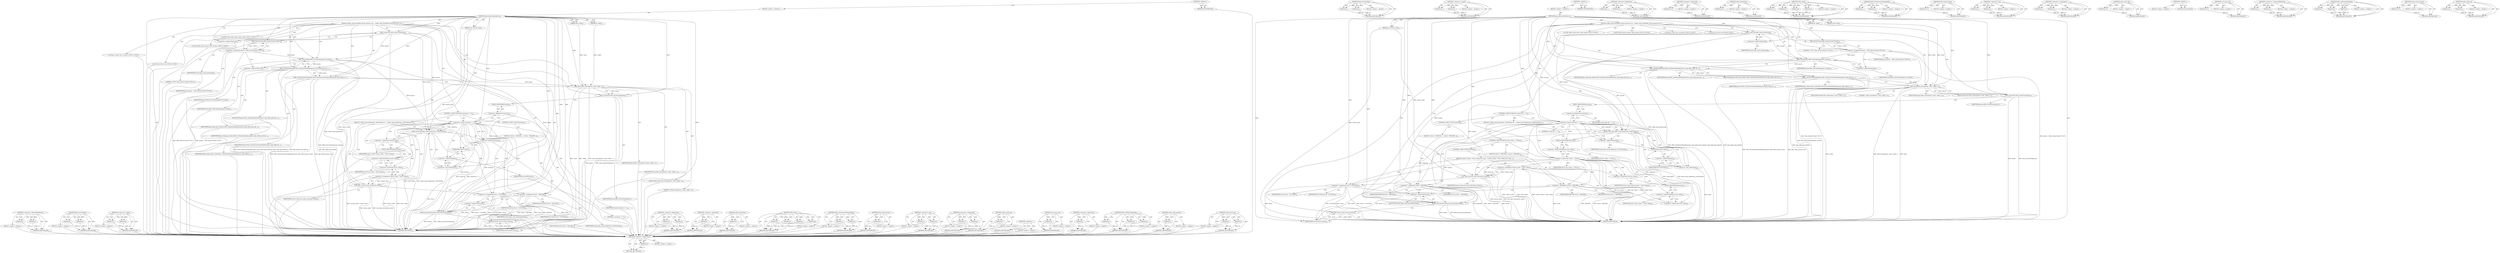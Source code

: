 digraph "wddx_stack_top" {
vulnerable_175 [label=<(METHOD,&lt;operator&gt;.indirectFieldAccess)>];
vulnerable_176 [label=<(PARAM,p1)>];
vulnerable_177 [label=<(PARAM,p2)>];
vulnerable_178 [label=<(BLOCK,&lt;empty&gt;,&lt;empty&gt;)>];
vulnerable_179 [label=<(METHOD_RETURN,ANY)>];
vulnerable_124 [label=<(METHOD,XML_SetUserData)>];
vulnerable_125 [label=<(PARAM,p1)>];
vulnerable_126 [label=<(PARAM,p2)>];
vulnerable_127 [label=<(BLOCK,&lt;empty&gt;,&lt;empty&gt;)>];
vulnerable_128 [label=<(METHOD_RETURN,ANY)>];
vulnerable_151 [label=<(METHOD,&lt;operator&gt;.equals)>];
vulnerable_152 [label=<(PARAM,p1)>];
vulnerable_153 [label=<(PARAM,p2)>];
vulnerable_154 [label=<(BLOCK,&lt;empty&gt;,&lt;empty&gt;)>];
vulnerable_155 [label=<(METHOD_RETURN,ANY)>];
vulnerable_6 [label=<(METHOD,&lt;global&gt;)<SUB>1</SUB>>];
vulnerable_7 [label=<(BLOCK,&lt;empty&gt;,&lt;empty&gt;)<SUB>1</SUB>>];
vulnerable_8 [label=<(METHOD,php_wddx_deserialize_ex)<SUB>1</SUB>>];
vulnerable_9 [label=<(PARAM,char *value)<SUB>1</SUB>>];
vulnerable_10 [label=<(PARAM,int vallen)<SUB>1</SUB>>];
vulnerable_11 [label=<(PARAM,zval *return_value)<SUB>1</SUB>>];
vulnerable_12 [label=<(BLOCK,{
	wddx_stack stack;
	XML_Parser parser;
	st_en...,{
	wddx_stack stack;
	XML_Parser parser;
	st_en...)<SUB>2</SUB>>];
vulnerable_13 [label="<(LOCAL,wddx_stack stack: wddx_stack)<SUB>3</SUB>>"];
vulnerable_14 [label="<(LOCAL,XML_Parser parser: XML_Parser)<SUB>4</SUB>>"];
vulnerable_15 [label="<(LOCAL,st_entry* ent: st_entry*)<SUB>5</SUB>>"];
vulnerable_16 [label="<(LOCAL,int retval: int)<SUB>6</SUB>>"];
vulnerable_17 [label=<(wddx_stack_init,wddx_stack_init(&amp;stack))<SUB>8</SUB>>];
vulnerable_18 [label=<(&lt;operator&gt;.addressOf,&amp;stack)<SUB>8</SUB>>];
vulnerable_19 [label=<(IDENTIFIER,stack,wddx_stack_init(&amp;stack))<SUB>8</SUB>>];
vulnerable_20 [label=<(&lt;operator&gt;.assignment,parser = XML_ParserCreate(&quot;UTF-8&quot;))<SUB>9</SUB>>];
vulnerable_21 [label=<(IDENTIFIER,parser,parser = XML_ParserCreate(&quot;UTF-8&quot;))<SUB>9</SUB>>];
vulnerable_22 [label=<(XML_ParserCreate,XML_ParserCreate(&quot;UTF-8&quot;))<SUB>9</SUB>>];
vulnerable_23 [label=<(LITERAL,&quot;UTF-8&quot;,XML_ParserCreate(&quot;UTF-8&quot;))<SUB>9</SUB>>];
vulnerable_24 [label=<(XML_SetUserData,XML_SetUserData(parser, &amp;stack))<SUB>11</SUB>>];
vulnerable_25 [label=<(IDENTIFIER,parser,XML_SetUserData(parser, &amp;stack))<SUB>11</SUB>>];
vulnerable_26 [label=<(&lt;operator&gt;.addressOf,&amp;stack)<SUB>11</SUB>>];
vulnerable_27 [label=<(IDENTIFIER,stack,XML_SetUserData(parser, &amp;stack))<SUB>11</SUB>>];
vulnerable_28 [label=<(XML_SetElementHandler,XML_SetElementHandler(parser, php_wddx_push_ele...)<SUB>12</SUB>>];
vulnerable_29 [label=<(IDENTIFIER,parser,XML_SetElementHandler(parser, php_wddx_push_ele...)<SUB>12</SUB>>];
vulnerable_30 [label=<(IDENTIFIER,php_wddx_push_element,XML_SetElementHandler(parser, php_wddx_push_ele...)<SUB>12</SUB>>];
vulnerable_31 [label=<(IDENTIFIER,php_wddx_pop_element,XML_SetElementHandler(parser, php_wddx_push_ele...)<SUB>12</SUB>>];
vulnerable_32 [label=<(XML_SetCharacterDataHandler,XML_SetCharacterDataHandler(parser, php_wddx_pr...)<SUB>13</SUB>>];
vulnerable_33 [label=<(IDENTIFIER,parser,XML_SetCharacterDataHandler(parser, php_wddx_pr...)<SUB>13</SUB>>];
vulnerable_34 [label=<(IDENTIFIER,php_wddx_process_data,XML_SetCharacterDataHandler(parser, php_wddx_pr...)<SUB>13</SUB>>];
vulnerable_35 [label=<(XML_Parse,XML_Parse(parser, value, vallen, 1))<SUB>15</SUB>>];
vulnerable_36 [label=<(IDENTIFIER,parser,XML_Parse(parser, value, vallen, 1))<SUB>15</SUB>>];
vulnerable_37 [label=<(IDENTIFIER,value,XML_Parse(parser, value, vallen, 1))<SUB>15</SUB>>];
vulnerable_38 [label=<(IDENTIFIER,vallen,XML_Parse(parser, value, vallen, 1))<SUB>15</SUB>>];
vulnerable_39 [label=<(LITERAL,1,XML_Parse(parser, value, vallen, 1))<SUB>15</SUB>>];
vulnerable_40 [label=<(XML_ParserFree,XML_ParserFree(parser))<SUB>17</SUB>>];
vulnerable_41 [label=<(IDENTIFIER,parser,XML_ParserFree(parser))<SUB>17</SUB>>];
vulnerable_42 [label=<(CONTROL_STRUCTURE,IF,if (stack.top == 1))<SUB>19</SUB>>];
vulnerable_43 [label=<(&lt;operator&gt;.equals,stack.top == 1)<SUB>19</SUB>>];
vulnerable_44 [label=<(&lt;operator&gt;.fieldAccess,stack.top)<SUB>19</SUB>>];
vulnerable_45 [label=<(IDENTIFIER,stack,stack.top == 1)<SUB>19</SUB>>];
vulnerable_46 [label=<(FIELD_IDENTIFIER,top,top)<SUB>19</SUB>>];
vulnerable_47 [label=<(LITERAL,1,stack.top == 1)<SUB>19</SUB>>];
vulnerable_48 [label=<(BLOCK,{
 		wddx_stack_top(&amp;stack, (void**)&amp;ent);
		*r...,{
 		wddx_stack_top(&amp;stack, (void**)&amp;ent);
		*r...)<SUB>19</SUB>>];
vulnerable_49 [label=<(wddx_stack_top,wddx_stack_top(&amp;stack, (void**)&amp;ent))<SUB>20</SUB>>];
vulnerable_50 [label=<(&lt;operator&gt;.addressOf,&amp;stack)<SUB>20</SUB>>];
vulnerable_51 [label=<(IDENTIFIER,stack,wddx_stack_top(&amp;stack, (void**)&amp;ent))<SUB>20</SUB>>];
vulnerable_52 [label=<(&lt;operator&gt;.cast,(void**)&amp;ent)<SUB>20</SUB>>];
vulnerable_53 [label=<(UNKNOWN,void**,void**)<SUB>20</SUB>>];
vulnerable_54 [label=<(&lt;operator&gt;.addressOf,&amp;ent)<SUB>20</SUB>>];
vulnerable_55 [label=<(IDENTIFIER,ent,(void**)&amp;ent)<SUB>20</SUB>>];
vulnerable_56 [label=<(&lt;operator&gt;.assignment,*return_value = *(ent-&gt;data))<SUB>21</SUB>>];
vulnerable_57 [label=<(&lt;operator&gt;.indirection,*return_value)<SUB>21</SUB>>];
vulnerable_58 [label=<(IDENTIFIER,return_value,*return_value = *(ent-&gt;data))<SUB>21</SUB>>];
vulnerable_59 [label=<(&lt;operator&gt;.indirection,*(ent-&gt;data))<SUB>21</SUB>>];
vulnerable_60 [label=<(&lt;operator&gt;.indirectFieldAccess,ent-&gt;data)<SUB>21</SUB>>];
vulnerable_61 [label=<(IDENTIFIER,ent,*return_value = *(ent-&gt;data))<SUB>21</SUB>>];
vulnerable_62 [label=<(FIELD_IDENTIFIER,data,data)<SUB>21</SUB>>];
vulnerable_63 [label=<(zval_copy_ctor,zval_copy_ctor(return_value))<SUB>22</SUB>>];
vulnerable_64 [label=<(IDENTIFIER,return_value,zval_copy_ctor(return_value))<SUB>22</SUB>>];
vulnerable_65 [label=<(&lt;operator&gt;.assignment,retval = SUCCESS)<SUB>23</SUB>>];
vulnerable_66 [label=<(IDENTIFIER,retval,retval = SUCCESS)<SUB>23</SUB>>];
vulnerable_67 [label=<(IDENTIFIER,SUCCESS,retval = SUCCESS)<SUB>23</SUB>>];
vulnerable_68 [label=<(CONTROL_STRUCTURE,ELSE,else)<SUB>24</SUB>>];
vulnerable_69 [label=<(BLOCK,{
 		retval = FAILURE;
 	},{
 		retval = FAILURE;
 	})<SUB>24</SUB>>];
vulnerable_70 [label=<(&lt;operator&gt;.assignment,retval = FAILURE)<SUB>25</SUB>>];
vulnerable_71 [label=<(IDENTIFIER,retval,retval = FAILURE)<SUB>25</SUB>>];
vulnerable_72 [label=<(IDENTIFIER,FAILURE,retval = FAILURE)<SUB>25</SUB>>];
vulnerable_73 [label=<(wddx_stack_destroy,wddx_stack_destroy(&amp;stack))<SUB>28</SUB>>];
vulnerable_74 [label=<(&lt;operator&gt;.addressOf,&amp;stack)<SUB>28</SUB>>];
vulnerable_75 [label=<(IDENTIFIER,stack,wddx_stack_destroy(&amp;stack))<SUB>28</SUB>>];
vulnerable_76 [label=<(RETURN,return retval;,return retval;)<SUB>30</SUB>>];
vulnerable_77 [label=<(IDENTIFIER,retval,return retval;)<SUB>30</SUB>>];
vulnerable_78 [label=<(METHOD_RETURN,int)<SUB>1</SUB>>];
vulnerable_80 [label=<(METHOD_RETURN,ANY)<SUB>1</SUB>>];
vulnerable_156 [label=<(METHOD,&lt;operator&gt;.fieldAccess)>];
vulnerable_157 [label=<(PARAM,p1)>];
vulnerable_158 [label=<(PARAM,p2)>];
vulnerable_159 [label=<(BLOCK,&lt;empty&gt;,&lt;empty&gt;)>];
vulnerable_160 [label=<(METHOD_RETURN,ANY)>];
vulnerable_111 [label=<(METHOD,&lt;operator&gt;.addressOf)>];
vulnerable_112 [label=<(PARAM,p1)>];
vulnerable_113 [label=<(BLOCK,&lt;empty&gt;,&lt;empty&gt;)>];
vulnerable_114 [label=<(METHOD_RETURN,ANY)>];
vulnerable_147 [label=<(METHOD,XML_ParserFree)>];
vulnerable_148 [label=<(PARAM,p1)>];
vulnerable_149 [label=<(BLOCK,&lt;empty&gt;,&lt;empty&gt;)>];
vulnerable_150 [label=<(METHOD_RETURN,ANY)>];
vulnerable_140 [label=<(METHOD,XML_Parse)>];
vulnerable_141 [label=<(PARAM,p1)>];
vulnerable_142 [label=<(PARAM,p2)>];
vulnerable_143 [label=<(PARAM,p3)>];
vulnerable_144 [label=<(PARAM,p4)>];
vulnerable_145 [label=<(BLOCK,&lt;empty&gt;,&lt;empty&gt;)>];
vulnerable_146 [label=<(METHOD_RETURN,ANY)>];
vulnerable_135 [label=<(METHOD,XML_SetCharacterDataHandler)>];
vulnerable_136 [label=<(PARAM,p1)>];
vulnerable_137 [label=<(PARAM,p2)>];
vulnerable_138 [label=<(BLOCK,&lt;empty&gt;,&lt;empty&gt;)>];
vulnerable_139 [label=<(METHOD_RETURN,ANY)>];
vulnerable_120 [label=<(METHOD,XML_ParserCreate)>];
vulnerable_121 [label=<(PARAM,p1)>];
vulnerable_122 [label=<(BLOCK,&lt;empty&gt;,&lt;empty&gt;)>];
vulnerable_123 [label=<(METHOD_RETURN,ANY)>];
vulnerable_166 [label=<(METHOD,&lt;operator&gt;.cast)>];
vulnerable_167 [label=<(PARAM,p1)>];
vulnerable_168 [label=<(PARAM,p2)>];
vulnerable_169 [label=<(BLOCK,&lt;empty&gt;,&lt;empty&gt;)>];
vulnerable_170 [label=<(METHOD_RETURN,ANY)>];
vulnerable_115 [label=<(METHOD,&lt;operator&gt;.assignment)>];
vulnerable_116 [label=<(PARAM,p1)>];
vulnerable_117 [label=<(PARAM,p2)>];
vulnerable_118 [label=<(BLOCK,&lt;empty&gt;,&lt;empty&gt;)>];
vulnerable_119 [label=<(METHOD_RETURN,ANY)>];
vulnerable_107 [label=<(METHOD,wddx_stack_init)>];
vulnerable_108 [label=<(PARAM,p1)>];
vulnerable_109 [label=<(BLOCK,&lt;empty&gt;,&lt;empty&gt;)>];
vulnerable_110 [label=<(METHOD_RETURN,ANY)>];
vulnerable_101 [label=<(METHOD,&lt;global&gt;)<SUB>1</SUB>>];
vulnerable_102 [label=<(BLOCK,&lt;empty&gt;,&lt;empty&gt;)>];
vulnerable_103 [label=<(METHOD_RETURN,ANY)>];
vulnerable_180 [label=<(METHOD,zval_copy_ctor)>];
vulnerable_181 [label=<(PARAM,p1)>];
vulnerable_182 [label=<(BLOCK,&lt;empty&gt;,&lt;empty&gt;)>];
vulnerable_183 [label=<(METHOD_RETURN,ANY)>];
vulnerable_171 [label=<(METHOD,&lt;operator&gt;.indirection)>];
vulnerable_172 [label=<(PARAM,p1)>];
vulnerable_173 [label=<(BLOCK,&lt;empty&gt;,&lt;empty&gt;)>];
vulnerable_174 [label=<(METHOD_RETURN,ANY)>];
vulnerable_129 [label=<(METHOD,XML_SetElementHandler)>];
vulnerable_130 [label=<(PARAM,p1)>];
vulnerable_131 [label=<(PARAM,p2)>];
vulnerable_132 [label=<(PARAM,p3)>];
vulnerable_133 [label=<(BLOCK,&lt;empty&gt;,&lt;empty&gt;)>];
vulnerable_134 [label=<(METHOD_RETURN,ANY)>];
vulnerable_184 [label=<(METHOD,wddx_stack_destroy)>];
vulnerable_185 [label=<(PARAM,p1)>];
vulnerable_186 [label=<(BLOCK,&lt;empty&gt;,&lt;empty&gt;)>];
vulnerable_187 [label=<(METHOD_RETURN,ANY)>];
vulnerable_161 [label=<(METHOD,wddx_stack_top)>];
vulnerable_162 [label=<(PARAM,p1)>];
vulnerable_163 [label=<(PARAM,p2)>];
vulnerable_164 [label=<(BLOCK,&lt;empty&gt;,&lt;empty&gt;)>];
vulnerable_165 [label=<(METHOD_RETURN,ANY)>];
fixed_188 [label=<(METHOD,&lt;operator&gt;.indirection)>];
fixed_189 [label=<(PARAM,p1)>];
fixed_190 [label=<(BLOCK,&lt;empty&gt;,&lt;empty&gt;)>];
fixed_191 [label=<(METHOD_RETURN,ANY)>];
fixed_136 [label=<(METHOD,XML_SetUserData)>];
fixed_137 [label=<(PARAM,p1)>];
fixed_138 [label=<(PARAM,p2)>];
fixed_139 [label=<(BLOCK,&lt;empty&gt;,&lt;empty&gt;)>];
fixed_140 [label=<(METHOD_RETURN,ANY)>];
fixed_163 [label=<(METHOD,&lt;operator&gt;.equals)>];
fixed_164 [label=<(PARAM,p1)>];
fixed_165 [label=<(PARAM,p2)>];
fixed_166 [label=<(BLOCK,&lt;empty&gt;,&lt;empty&gt;)>];
fixed_167 [label=<(METHOD_RETURN,ANY)>];
fixed_6 [label=<(METHOD,&lt;global&gt;)<SUB>1</SUB>>];
fixed_7 [label=<(BLOCK,&lt;empty&gt;,&lt;empty&gt;)<SUB>1</SUB>>];
fixed_8 [label=<(METHOD,php_wddx_deserialize_ex)<SUB>1</SUB>>];
fixed_9 [label=<(PARAM,char *value)<SUB>1</SUB>>];
fixed_10 [label=<(PARAM,int vallen)<SUB>1</SUB>>];
fixed_11 [label=<(PARAM,zval *return_value)<SUB>1</SUB>>];
fixed_12 [label=<(BLOCK,{
	wddx_stack stack;
	XML_Parser parser;
	st_en...,{
	wddx_stack stack;
	XML_Parser parser;
	st_en...)<SUB>2</SUB>>];
fixed_13 [label="<(LOCAL,wddx_stack stack: wddx_stack)<SUB>3</SUB>>"];
fixed_14 [label="<(LOCAL,XML_Parser parser: XML_Parser)<SUB>4</SUB>>"];
fixed_15 [label="<(LOCAL,st_entry* ent: st_entry*)<SUB>5</SUB>>"];
fixed_16 [label="<(LOCAL,int retval: int)<SUB>6</SUB>>"];
fixed_17 [label=<(wddx_stack_init,wddx_stack_init(&amp;stack))<SUB>8</SUB>>];
fixed_18 [label=<(&lt;operator&gt;.addressOf,&amp;stack)<SUB>8</SUB>>];
fixed_19 [label=<(IDENTIFIER,stack,wddx_stack_init(&amp;stack))<SUB>8</SUB>>];
fixed_20 [label=<(&lt;operator&gt;.assignment,parser = XML_ParserCreate(&quot;UTF-8&quot;))<SUB>9</SUB>>];
fixed_21 [label=<(IDENTIFIER,parser,parser = XML_ParserCreate(&quot;UTF-8&quot;))<SUB>9</SUB>>];
fixed_22 [label=<(XML_ParserCreate,XML_ParserCreate(&quot;UTF-8&quot;))<SUB>9</SUB>>];
fixed_23 [label=<(LITERAL,&quot;UTF-8&quot;,XML_ParserCreate(&quot;UTF-8&quot;))<SUB>9</SUB>>];
fixed_24 [label=<(XML_SetUserData,XML_SetUserData(parser, &amp;stack))<SUB>11</SUB>>];
fixed_25 [label=<(IDENTIFIER,parser,XML_SetUserData(parser, &amp;stack))<SUB>11</SUB>>];
fixed_26 [label=<(&lt;operator&gt;.addressOf,&amp;stack)<SUB>11</SUB>>];
fixed_27 [label=<(IDENTIFIER,stack,XML_SetUserData(parser, &amp;stack))<SUB>11</SUB>>];
fixed_28 [label=<(XML_SetElementHandler,XML_SetElementHandler(parser, php_wddx_push_ele...)<SUB>12</SUB>>];
fixed_29 [label=<(IDENTIFIER,parser,XML_SetElementHandler(parser, php_wddx_push_ele...)<SUB>12</SUB>>];
fixed_30 [label=<(IDENTIFIER,php_wddx_push_element,XML_SetElementHandler(parser, php_wddx_push_ele...)<SUB>12</SUB>>];
fixed_31 [label=<(IDENTIFIER,php_wddx_pop_element,XML_SetElementHandler(parser, php_wddx_push_ele...)<SUB>12</SUB>>];
fixed_32 [label=<(XML_SetCharacterDataHandler,XML_SetCharacterDataHandler(parser, php_wddx_pr...)<SUB>13</SUB>>];
fixed_33 [label=<(IDENTIFIER,parser,XML_SetCharacterDataHandler(parser, php_wddx_pr...)<SUB>13</SUB>>];
fixed_34 [label=<(IDENTIFIER,php_wddx_process_data,XML_SetCharacterDataHandler(parser, php_wddx_pr...)<SUB>13</SUB>>];
fixed_35 [label=<(XML_Parse,XML_Parse(parser, value, vallen, 1))<SUB>15</SUB>>];
fixed_36 [label=<(IDENTIFIER,parser,XML_Parse(parser, value, vallen, 1))<SUB>15</SUB>>];
fixed_37 [label=<(IDENTIFIER,value,XML_Parse(parser, value, vallen, 1))<SUB>15</SUB>>];
fixed_38 [label=<(IDENTIFIER,vallen,XML_Parse(parser, value, vallen, 1))<SUB>15</SUB>>];
fixed_39 [label=<(LITERAL,1,XML_Parse(parser, value, vallen, 1))<SUB>15</SUB>>];
fixed_40 [label=<(XML_ParserFree,XML_ParserFree(parser))<SUB>17</SUB>>];
fixed_41 [label=<(IDENTIFIER,parser,XML_ParserFree(parser))<SUB>17</SUB>>];
fixed_42 [label=<(CONTROL_STRUCTURE,IF,if (stack.top == 1))<SUB>19</SUB>>];
fixed_43 [label=<(&lt;operator&gt;.equals,stack.top == 1)<SUB>19</SUB>>];
fixed_44 [label=<(&lt;operator&gt;.fieldAccess,stack.top)<SUB>19</SUB>>];
fixed_45 [label=<(IDENTIFIER,stack,stack.top == 1)<SUB>19</SUB>>];
fixed_46 [label=<(FIELD_IDENTIFIER,top,top)<SUB>19</SUB>>];
fixed_47 [label=<(LITERAL,1,stack.top == 1)<SUB>19</SUB>>];
fixed_48 [label=<(BLOCK,{
 		wddx_stack_top(&amp;stack, (void**)&amp;ent);
		if...,{
 		wddx_stack_top(&amp;stack, (void**)&amp;ent);
		if...)<SUB>19</SUB>>];
fixed_49 [label=<(wddx_stack_top,wddx_stack_top(&amp;stack, (void**)&amp;ent))<SUB>20</SUB>>];
fixed_50 [label=<(&lt;operator&gt;.addressOf,&amp;stack)<SUB>20</SUB>>];
fixed_51 [label=<(IDENTIFIER,stack,wddx_stack_top(&amp;stack, (void**)&amp;ent))<SUB>20</SUB>>];
fixed_52 [label=<(&lt;operator&gt;.cast,(void**)&amp;ent)<SUB>20</SUB>>];
fixed_53 [label=<(UNKNOWN,void**,void**)<SUB>20</SUB>>];
fixed_54 [label=<(&lt;operator&gt;.addressOf,&amp;ent)<SUB>20</SUB>>];
fixed_55 [label=<(IDENTIFIER,ent,(void**)&amp;ent)<SUB>20</SUB>>];
fixed_56 [label=<(CONTROL_STRUCTURE,IF,if (ent-&gt;data == NULL))<SUB>21</SUB>>];
fixed_57 [label=<(&lt;operator&gt;.equals,ent-&gt;data == NULL)<SUB>21</SUB>>];
fixed_58 [label=<(&lt;operator&gt;.indirectFieldAccess,ent-&gt;data)<SUB>21</SUB>>];
fixed_59 [label=<(IDENTIFIER,ent,ent-&gt;data == NULL)<SUB>21</SUB>>];
fixed_60 [label=<(FIELD_IDENTIFIER,data,data)<SUB>21</SUB>>];
fixed_61 [label=<(IDENTIFIER,NULL,ent-&gt;data == NULL)<SUB>21</SUB>>];
fixed_62 [label=<(BLOCK,{
			retval = FAILURE;
		},{
			retval = FAILURE;
		})<SUB>21</SUB>>];
fixed_63 [label=<(&lt;operator&gt;.assignment,retval = FAILURE)<SUB>22</SUB>>];
fixed_64 [label=<(IDENTIFIER,retval,retval = FAILURE)<SUB>22</SUB>>];
fixed_65 [label=<(IDENTIFIER,FAILURE,retval = FAILURE)<SUB>22</SUB>>];
fixed_66 [label=<(CONTROL_STRUCTURE,ELSE,else)<SUB>23</SUB>>];
fixed_67 [label=<(BLOCK,{
			*return_value = *(ent-&gt;data);
			zval_copy...,{
			*return_value = *(ent-&gt;data);
			zval_copy...)<SUB>23</SUB>>];
fixed_68 [label=<(&lt;operator&gt;.assignment,*return_value = *(ent-&gt;data))<SUB>24</SUB>>];
fixed_69 [label=<(&lt;operator&gt;.indirection,*return_value)<SUB>24</SUB>>];
fixed_70 [label=<(IDENTIFIER,return_value,*return_value = *(ent-&gt;data))<SUB>24</SUB>>];
fixed_71 [label=<(&lt;operator&gt;.indirection,*(ent-&gt;data))<SUB>24</SUB>>];
fixed_72 [label=<(&lt;operator&gt;.indirectFieldAccess,ent-&gt;data)<SUB>24</SUB>>];
fixed_73 [label=<(IDENTIFIER,ent,*return_value = *(ent-&gt;data))<SUB>24</SUB>>];
fixed_74 [label=<(FIELD_IDENTIFIER,data,data)<SUB>24</SUB>>];
fixed_75 [label=<(zval_copy_ctor,zval_copy_ctor(return_value))<SUB>25</SUB>>];
fixed_76 [label=<(IDENTIFIER,return_value,zval_copy_ctor(return_value))<SUB>25</SUB>>];
fixed_77 [label=<(&lt;operator&gt;.assignment,retval = SUCCESS)<SUB>26</SUB>>];
fixed_78 [label=<(IDENTIFIER,retval,retval = SUCCESS)<SUB>26</SUB>>];
fixed_79 [label=<(IDENTIFIER,SUCCESS,retval = SUCCESS)<SUB>26</SUB>>];
fixed_80 [label=<(CONTROL_STRUCTURE,ELSE,else)<SUB>28</SUB>>];
fixed_81 [label=<(BLOCK,{
 		retval = FAILURE;
 	},{
 		retval = FAILURE;
 	})<SUB>28</SUB>>];
fixed_82 [label=<(&lt;operator&gt;.assignment,retval = FAILURE)<SUB>29</SUB>>];
fixed_83 [label=<(IDENTIFIER,retval,retval = FAILURE)<SUB>29</SUB>>];
fixed_84 [label=<(IDENTIFIER,FAILURE,retval = FAILURE)<SUB>29</SUB>>];
fixed_85 [label=<(wddx_stack_destroy,wddx_stack_destroy(&amp;stack))<SUB>32</SUB>>];
fixed_86 [label=<(&lt;operator&gt;.addressOf,&amp;stack)<SUB>32</SUB>>];
fixed_87 [label=<(IDENTIFIER,stack,wddx_stack_destroy(&amp;stack))<SUB>32</SUB>>];
fixed_88 [label=<(RETURN,return retval;,return retval;)<SUB>34</SUB>>];
fixed_89 [label=<(IDENTIFIER,retval,return retval;)<SUB>34</SUB>>];
fixed_90 [label=<(METHOD_RETURN,int)<SUB>1</SUB>>];
fixed_92 [label=<(METHOD_RETURN,ANY)<SUB>1</SUB>>];
fixed_168 [label=<(METHOD,&lt;operator&gt;.fieldAccess)>];
fixed_169 [label=<(PARAM,p1)>];
fixed_170 [label=<(PARAM,p2)>];
fixed_171 [label=<(BLOCK,&lt;empty&gt;,&lt;empty&gt;)>];
fixed_172 [label=<(METHOD_RETURN,ANY)>];
fixed_123 [label=<(METHOD,&lt;operator&gt;.addressOf)>];
fixed_124 [label=<(PARAM,p1)>];
fixed_125 [label=<(BLOCK,&lt;empty&gt;,&lt;empty&gt;)>];
fixed_126 [label=<(METHOD_RETURN,ANY)>];
fixed_159 [label=<(METHOD,XML_ParserFree)>];
fixed_160 [label=<(PARAM,p1)>];
fixed_161 [label=<(BLOCK,&lt;empty&gt;,&lt;empty&gt;)>];
fixed_162 [label=<(METHOD_RETURN,ANY)>];
fixed_152 [label=<(METHOD,XML_Parse)>];
fixed_153 [label=<(PARAM,p1)>];
fixed_154 [label=<(PARAM,p2)>];
fixed_155 [label=<(PARAM,p3)>];
fixed_156 [label=<(PARAM,p4)>];
fixed_157 [label=<(BLOCK,&lt;empty&gt;,&lt;empty&gt;)>];
fixed_158 [label=<(METHOD_RETURN,ANY)>];
fixed_147 [label=<(METHOD,XML_SetCharacterDataHandler)>];
fixed_148 [label=<(PARAM,p1)>];
fixed_149 [label=<(PARAM,p2)>];
fixed_150 [label=<(BLOCK,&lt;empty&gt;,&lt;empty&gt;)>];
fixed_151 [label=<(METHOD_RETURN,ANY)>];
fixed_132 [label=<(METHOD,XML_ParserCreate)>];
fixed_133 [label=<(PARAM,p1)>];
fixed_134 [label=<(BLOCK,&lt;empty&gt;,&lt;empty&gt;)>];
fixed_135 [label=<(METHOD_RETURN,ANY)>];
fixed_178 [label=<(METHOD,&lt;operator&gt;.cast)>];
fixed_179 [label=<(PARAM,p1)>];
fixed_180 [label=<(PARAM,p2)>];
fixed_181 [label=<(BLOCK,&lt;empty&gt;,&lt;empty&gt;)>];
fixed_182 [label=<(METHOD_RETURN,ANY)>];
fixed_127 [label=<(METHOD,&lt;operator&gt;.assignment)>];
fixed_128 [label=<(PARAM,p1)>];
fixed_129 [label=<(PARAM,p2)>];
fixed_130 [label=<(BLOCK,&lt;empty&gt;,&lt;empty&gt;)>];
fixed_131 [label=<(METHOD_RETURN,ANY)>];
fixed_119 [label=<(METHOD,wddx_stack_init)>];
fixed_120 [label=<(PARAM,p1)>];
fixed_121 [label=<(BLOCK,&lt;empty&gt;,&lt;empty&gt;)>];
fixed_122 [label=<(METHOD_RETURN,ANY)>];
fixed_113 [label=<(METHOD,&lt;global&gt;)<SUB>1</SUB>>];
fixed_114 [label=<(BLOCK,&lt;empty&gt;,&lt;empty&gt;)>];
fixed_115 [label=<(METHOD_RETURN,ANY)>];
fixed_192 [label=<(METHOD,zval_copy_ctor)>];
fixed_193 [label=<(PARAM,p1)>];
fixed_194 [label=<(BLOCK,&lt;empty&gt;,&lt;empty&gt;)>];
fixed_195 [label=<(METHOD_RETURN,ANY)>];
fixed_183 [label=<(METHOD,&lt;operator&gt;.indirectFieldAccess)>];
fixed_184 [label=<(PARAM,p1)>];
fixed_185 [label=<(PARAM,p2)>];
fixed_186 [label=<(BLOCK,&lt;empty&gt;,&lt;empty&gt;)>];
fixed_187 [label=<(METHOD_RETURN,ANY)>];
fixed_141 [label=<(METHOD,XML_SetElementHandler)>];
fixed_142 [label=<(PARAM,p1)>];
fixed_143 [label=<(PARAM,p2)>];
fixed_144 [label=<(PARAM,p3)>];
fixed_145 [label=<(BLOCK,&lt;empty&gt;,&lt;empty&gt;)>];
fixed_146 [label=<(METHOD_RETURN,ANY)>];
fixed_196 [label=<(METHOD,wddx_stack_destroy)>];
fixed_197 [label=<(PARAM,p1)>];
fixed_198 [label=<(BLOCK,&lt;empty&gt;,&lt;empty&gt;)>];
fixed_199 [label=<(METHOD_RETURN,ANY)>];
fixed_173 [label=<(METHOD,wddx_stack_top)>];
fixed_174 [label=<(PARAM,p1)>];
fixed_175 [label=<(PARAM,p2)>];
fixed_176 [label=<(BLOCK,&lt;empty&gt;,&lt;empty&gt;)>];
fixed_177 [label=<(METHOD_RETURN,ANY)>];
vulnerable_175 -> vulnerable_176  [key=0, label="AST: "];
vulnerable_175 -> vulnerable_176  [key=1, label="DDG: "];
vulnerable_175 -> vulnerable_178  [key=0, label="AST: "];
vulnerable_175 -> vulnerable_177  [key=0, label="AST: "];
vulnerable_175 -> vulnerable_177  [key=1, label="DDG: "];
vulnerable_175 -> vulnerable_179  [key=0, label="AST: "];
vulnerable_175 -> vulnerable_179  [key=1, label="CFG: "];
vulnerable_176 -> vulnerable_179  [key=0, label="DDG: p1"];
vulnerable_177 -> vulnerable_179  [key=0, label="DDG: p2"];
vulnerable_178 -> fixed_188  [key=0];
vulnerable_179 -> fixed_188  [key=0];
vulnerable_124 -> vulnerable_125  [key=0, label="AST: "];
vulnerable_124 -> vulnerable_125  [key=1, label="DDG: "];
vulnerable_124 -> vulnerable_127  [key=0, label="AST: "];
vulnerable_124 -> vulnerable_126  [key=0, label="AST: "];
vulnerable_124 -> vulnerable_126  [key=1, label="DDG: "];
vulnerable_124 -> vulnerable_128  [key=0, label="AST: "];
vulnerable_124 -> vulnerable_128  [key=1, label="CFG: "];
vulnerable_125 -> vulnerable_128  [key=0, label="DDG: p1"];
vulnerable_126 -> vulnerable_128  [key=0, label="DDG: p2"];
vulnerable_127 -> fixed_188  [key=0];
vulnerable_128 -> fixed_188  [key=0];
vulnerable_151 -> vulnerable_152  [key=0, label="AST: "];
vulnerable_151 -> vulnerable_152  [key=1, label="DDG: "];
vulnerable_151 -> vulnerable_154  [key=0, label="AST: "];
vulnerable_151 -> vulnerable_153  [key=0, label="AST: "];
vulnerable_151 -> vulnerable_153  [key=1, label="DDG: "];
vulnerable_151 -> vulnerable_155  [key=0, label="AST: "];
vulnerable_151 -> vulnerable_155  [key=1, label="CFG: "];
vulnerable_152 -> vulnerable_155  [key=0, label="DDG: p1"];
vulnerable_153 -> vulnerable_155  [key=0, label="DDG: p2"];
vulnerable_154 -> fixed_188  [key=0];
vulnerable_155 -> fixed_188  [key=0];
vulnerable_6 -> vulnerable_7  [key=0, label="AST: "];
vulnerable_6 -> vulnerable_80  [key=0, label="AST: "];
vulnerable_6 -> vulnerable_80  [key=1, label="CFG: "];
vulnerable_7 -> vulnerable_8  [key=0, label="AST: "];
vulnerable_8 -> vulnerable_9  [key=0, label="AST: "];
vulnerable_8 -> vulnerable_9  [key=1, label="DDG: "];
vulnerable_8 -> vulnerable_10  [key=0, label="AST: "];
vulnerable_8 -> vulnerable_10  [key=1, label="DDG: "];
vulnerable_8 -> vulnerable_11  [key=0, label="AST: "];
vulnerable_8 -> vulnerable_11  [key=1, label="DDG: "];
vulnerable_8 -> vulnerable_12  [key=0, label="AST: "];
vulnerable_8 -> vulnerable_78  [key=0, label="AST: "];
vulnerable_8 -> vulnerable_18  [key=0, label="CFG: "];
vulnerable_8 -> vulnerable_17  [key=0, label="DDG: "];
vulnerable_8 -> vulnerable_24  [key=0, label="DDG: "];
vulnerable_8 -> vulnerable_28  [key=0, label="DDG: "];
vulnerable_8 -> vulnerable_32  [key=0, label="DDG: "];
vulnerable_8 -> vulnerable_35  [key=0, label="DDG: "];
vulnerable_8 -> vulnerable_40  [key=0, label="DDG: "];
vulnerable_8 -> vulnerable_73  [key=0, label="DDG: "];
vulnerable_8 -> vulnerable_77  [key=0, label="DDG: "];
vulnerable_8 -> vulnerable_22  [key=0, label="DDG: "];
vulnerable_8 -> vulnerable_43  [key=0, label="DDG: "];
vulnerable_8 -> vulnerable_65  [key=0, label="DDG: "];
vulnerable_8 -> vulnerable_49  [key=0, label="DDG: "];
vulnerable_8 -> vulnerable_63  [key=0, label="DDG: "];
vulnerable_8 -> vulnerable_70  [key=0, label="DDG: "];
vulnerable_8 -> vulnerable_52  [key=0, label="DDG: "];
vulnerable_9 -> vulnerable_35  [key=0, label="DDG: value"];
vulnerable_10 -> vulnerable_35  [key=0, label="DDG: vallen"];
vulnerable_11 -> vulnerable_78  [key=0, label="DDG: return_value"];
vulnerable_11 -> vulnerable_63  [key=0, label="DDG: return_value"];
vulnerable_12 -> vulnerable_13  [key=0, label="AST: "];
vulnerable_12 -> vulnerable_14  [key=0, label="AST: "];
vulnerable_12 -> vulnerable_15  [key=0, label="AST: "];
vulnerable_12 -> vulnerable_16  [key=0, label="AST: "];
vulnerable_12 -> vulnerable_17  [key=0, label="AST: "];
vulnerable_12 -> vulnerable_20  [key=0, label="AST: "];
vulnerable_12 -> vulnerable_24  [key=0, label="AST: "];
vulnerable_12 -> vulnerable_28  [key=0, label="AST: "];
vulnerable_12 -> vulnerable_32  [key=0, label="AST: "];
vulnerable_12 -> vulnerable_35  [key=0, label="AST: "];
vulnerable_12 -> vulnerable_40  [key=0, label="AST: "];
vulnerable_12 -> vulnerable_42  [key=0, label="AST: "];
vulnerable_12 -> vulnerable_73  [key=0, label="AST: "];
vulnerable_12 -> vulnerable_76  [key=0, label="AST: "];
vulnerable_13 -> fixed_188  [key=0];
vulnerable_14 -> fixed_188  [key=0];
vulnerable_15 -> fixed_188  [key=0];
vulnerable_16 -> fixed_188  [key=0];
vulnerable_17 -> vulnerable_18  [key=0, label="AST: "];
vulnerable_17 -> vulnerable_22  [key=0, label="CFG: "];
vulnerable_17 -> vulnerable_78  [key=0, label="DDG: wddx_stack_init(&amp;stack)"];
vulnerable_17 -> vulnerable_24  [key=0, label="DDG: &amp;stack"];
vulnerable_17 -> vulnerable_73  [key=0, label="DDG: &amp;stack"];
vulnerable_17 -> vulnerable_43  [key=0, label="DDG: &amp;stack"];
vulnerable_17 -> vulnerable_49  [key=0, label="DDG: &amp;stack"];
vulnerable_18 -> vulnerable_19  [key=0, label="AST: "];
vulnerable_18 -> vulnerable_17  [key=0, label="CFG: "];
vulnerable_19 -> fixed_188  [key=0];
vulnerable_20 -> vulnerable_21  [key=0, label="AST: "];
vulnerable_20 -> vulnerable_22  [key=0, label="AST: "];
vulnerable_20 -> vulnerable_26  [key=0, label="CFG: "];
vulnerable_20 -> vulnerable_78  [key=0, label="DDG: XML_ParserCreate(&quot;UTF-8&quot;)"];
vulnerable_20 -> vulnerable_78  [key=1, label="DDG: parser = XML_ParserCreate(&quot;UTF-8&quot;)"];
vulnerable_20 -> vulnerable_24  [key=0, label="DDG: parser"];
vulnerable_21 -> fixed_188  [key=0];
vulnerable_22 -> vulnerable_23  [key=0, label="AST: "];
vulnerable_22 -> vulnerable_20  [key=0, label="CFG: "];
vulnerable_22 -> vulnerable_20  [key=1, label="DDG: &quot;UTF-8&quot;"];
vulnerable_23 -> fixed_188  [key=0];
vulnerable_24 -> vulnerable_25  [key=0, label="AST: "];
vulnerable_24 -> vulnerable_26  [key=0, label="AST: "];
vulnerable_24 -> vulnerable_28  [key=0, label="CFG: "];
vulnerable_24 -> vulnerable_28  [key=1, label="DDG: parser"];
vulnerable_24 -> vulnerable_78  [key=0, label="DDG: XML_SetUserData(parser, &amp;stack)"];
vulnerable_24 -> vulnerable_73  [key=0, label="DDG: &amp;stack"];
vulnerable_24 -> vulnerable_49  [key=0, label="DDG: &amp;stack"];
vulnerable_25 -> fixed_188  [key=0];
vulnerable_26 -> vulnerable_27  [key=0, label="AST: "];
vulnerable_26 -> vulnerable_24  [key=0, label="CFG: "];
vulnerable_27 -> fixed_188  [key=0];
vulnerable_28 -> vulnerable_29  [key=0, label="AST: "];
vulnerable_28 -> vulnerable_30  [key=0, label="AST: "];
vulnerable_28 -> vulnerable_31  [key=0, label="AST: "];
vulnerable_28 -> vulnerable_32  [key=0, label="CFG: "];
vulnerable_28 -> vulnerable_32  [key=1, label="DDG: parser"];
vulnerable_28 -> vulnerable_78  [key=0, label="DDG: php_wddx_pop_element"];
vulnerable_28 -> vulnerable_78  [key=1, label="DDG: XML_SetElementHandler(parser, php_wddx_push_element, php_wddx_pop_element)"];
vulnerable_28 -> vulnerable_78  [key=2, label="DDG: php_wddx_push_element"];
vulnerable_29 -> fixed_188  [key=0];
vulnerable_30 -> fixed_188  [key=0];
vulnerable_31 -> fixed_188  [key=0];
vulnerable_32 -> vulnerable_33  [key=0, label="AST: "];
vulnerable_32 -> vulnerable_34  [key=0, label="AST: "];
vulnerable_32 -> vulnerable_35  [key=0, label="CFG: "];
vulnerable_32 -> vulnerable_35  [key=1, label="DDG: parser"];
vulnerable_32 -> vulnerable_78  [key=0, label="DDG: XML_SetCharacterDataHandler(parser, php_wddx_process_data)"];
vulnerable_32 -> vulnerable_78  [key=1, label="DDG: php_wddx_process_data"];
vulnerable_33 -> fixed_188  [key=0];
vulnerable_34 -> fixed_188  [key=0];
vulnerable_35 -> vulnerable_36  [key=0, label="AST: "];
vulnerable_35 -> vulnerable_37  [key=0, label="AST: "];
vulnerable_35 -> vulnerable_38  [key=0, label="AST: "];
vulnerable_35 -> vulnerable_39  [key=0, label="AST: "];
vulnerable_35 -> vulnerable_40  [key=0, label="CFG: "];
vulnerable_35 -> vulnerable_40  [key=1, label="DDG: parser"];
vulnerable_35 -> vulnerable_78  [key=0, label="DDG: value"];
vulnerable_35 -> vulnerable_78  [key=1, label="DDG: vallen"];
vulnerable_35 -> vulnerable_78  [key=2, label="DDG: XML_Parse(parser, value, vallen, 1)"];
vulnerable_36 -> fixed_188  [key=0];
vulnerable_37 -> fixed_188  [key=0];
vulnerable_38 -> fixed_188  [key=0];
vulnerable_39 -> fixed_188  [key=0];
vulnerable_40 -> vulnerable_41  [key=0, label="AST: "];
vulnerable_40 -> vulnerable_46  [key=0, label="CFG: "];
vulnerable_40 -> vulnerable_78  [key=0, label="DDG: parser"];
vulnerable_40 -> vulnerable_78  [key=1, label="DDG: XML_ParserFree(parser)"];
vulnerable_41 -> fixed_188  [key=0];
vulnerable_42 -> vulnerable_43  [key=0, label="AST: "];
vulnerable_42 -> vulnerable_48  [key=0, label="AST: "];
vulnerable_42 -> vulnerable_68  [key=0, label="AST: "];
vulnerable_43 -> vulnerable_44  [key=0, label="AST: "];
vulnerable_43 -> vulnerable_47  [key=0, label="AST: "];
vulnerable_43 -> vulnerable_50  [key=0, label="CFG: "];
vulnerable_43 -> vulnerable_50  [key=1, label="CDG: "];
vulnerable_43 -> vulnerable_70  [key=0, label="CFG: "];
vulnerable_43 -> vulnerable_70  [key=1, label="CDG: "];
vulnerable_43 -> vulnerable_78  [key=0, label="DDG: stack.top"];
vulnerable_43 -> vulnerable_78  [key=1, label="DDG: stack.top == 1"];
vulnerable_43 -> vulnerable_73  [key=0, label="DDG: stack.top"];
vulnerable_43 -> vulnerable_49  [key=0, label="DDG: stack.top"];
vulnerable_43 -> vulnerable_49  [key=1, label="CDG: "];
vulnerable_43 -> vulnerable_60  [key=0, label="CDG: "];
vulnerable_43 -> vulnerable_65  [key=0, label="CDG: "];
vulnerable_43 -> vulnerable_59  [key=0, label="CDG: "];
vulnerable_43 -> vulnerable_57  [key=0, label="CDG: "];
vulnerable_43 -> vulnerable_52  [key=0, label="CDG: "];
vulnerable_43 -> vulnerable_53  [key=0, label="CDG: "];
vulnerable_43 -> vulnerable_56  [key=0, label="CDG: "];
vulnerable_43 -> vulnerable_54  [key=0, label="CDG: "];
vulnerable_43 -> vulnerable_62  [key=0, label="CDG: "];
vulnerable_43 -> vulnerable_63  [key=0, label="CDG: "];
vulnerable_44 -> vulnerable_45  [key=0, label="AST: "];
vulnerable_44 -> vulnerable_46  [key=0, label="AST: "];
vulnerable_44 -> vulnerable_43  [key=0, label="CFG: "];
vulnerable_45 -> fixed_188  [key=0];
vulnerable_46 -> vulnerable_44  [key=0, label="CFG: "];
vulnerable_47 -> fixed_188  [key=0];
vulnerable_48 -> vulnerable_49  [key=0, label="AST: "];
vulnerable_48 -> vulnerable_56  [key=0, label="AST: "];
vulnerable_48 -> vulnerable_63  [key=0, label="AST: "];
vulnerable_48 -> vulnerable_65  [key=0, label="AST: "];
vulnerable_49 -> vulnerable_50  [key=0, label="AST: "];
vulnerable_49 -> vulnerable_52  [key=0, label="AST: "];
vulnerable_49 -> vulnerable_57  [key=0, label="CFG: "];
vulnerable_49 -> vulnerable_78  [key=0, label="DDG: (void**)&amp;ent"];
vulnerable_49 -> vulnerable_78  [key=1, label="DDG: wddx_stack_top(&amp;stack, (void**)&amp;ent)"];
vulnerable_49 -> vulnerable_73  [key=0, label="DDG: &amp;stack"];
vulnerable_50 -> vulnerable_51  [key=0, label="AST: "];
vulnerable_50 -> vulnerable_53  [key=0, label="CFG: "];
vulnerable_51 -> fixed_188  [key=0];
vulnerable_52 -> vulnerable_53  [key=0, label="AST: "];
vulnerable_52 -> vulnerable_54  [key=0, label="AST: "];
vulnerable_52 -> vulnerable_49  [key=0, label="CFG: "];
vulnerable_52 -> vulnerable_78  [key=0, label="DDG: &amp;ent"];
vulnerable_53 -> vulnerable_54  [key=0, label="CFG: "];
vulnerable_54 -> vulnerable_55  [key=0, label="AST: "];
vulnerable_54 -> vulnerable_52  [key=0, label="CFG: "];
vulnerable_55 -> fixed_188  [key=0];
vulnerable_56 -> vulnerable_57  [key=0, label="AST: "];
vulnerable_56 -> vulnerable_59  [key=0, label="AST: "];
vulnerable_56 -> vulnerable_63  [key=0, label="CFG: "];
vulnerable_56 -> vulnerable_63  [key=1, label="DDG: *return_value"];
vulnerable_56 -> vulnerable_78  [key=0, label="DDG: *return_value"];
vulnerable_56 -> vulnerable_78  [key=1, label="DDG: *(ent-&gt;data)"];
vulnerable_56 -> vulnerable_78  [key=2, label="DDG: *return_value = *(ent-&gt;data)"];
vulnerable_57 -> vulnerable_58  [key=0, label="AST: "];
vulnerable_57 -> vulnerable_62  [key=0, label="CFG: "];
vulnerable_58 -> fixed_188  [key=0];
vulnerable_59 -> vulnerable_60  [key=0, label="AST: "];
vulnerable_59 -> vulnerable_56  [key=0, label="CFG: "];
vulnerable_60 -> vulnerable_61  [key=0, label="AST: "];
vulnerable_60 -> vulnerable_62  [key=0, label="AST: "];
vulnerable_60 -> vulnerable_59  [key=0, label="CFG: "];
vulnerable_61 -> fixed_188  [key=0];
vulnerable_62 -> vulnerable_60  [key=0, label="CFG: "];
vulnerable_63 -> vulnerable_64  [key=0, label="AST: "];
vulnerable_63 -> vulnerable_65  [key=0, label="CFG: "];
vulnerable_63 -> vulnerable_78  [key=0, label="DDG: return_value"];
vulnerable_63 -> vulnerable_78  [key=1, label="DDG: zval_copy_ctor(return_value)"];
vulnerable_64 -> fixed_188  [key=0];
vulnerable_65 -> vulnerable_66  [key=0, label="AST: "];
vulnerable_65 -> vulnerable_67  [key=0, label="AST: "];
vulnerable_65 -> vulnerable_74  [key=0, label="CFG: "];
vulnerable_65 -> vulnerable_78  [key=0, label="DDG: retval"];
vulnerable_65 -> vulnerable_78  [key=1, label="DDG: retval = SUCCESS"];
vulnerable_65 -> vulnerable_78  [key=2, label="DDG: SUCCESS"];
vulnerable_65 -> vulnerable_77  [key=0, label="DDG: retval"];
vulnerable_66 -> fixed_188  [key=0];
vulnerable_67 -> fixed_188  [key=0];
vulnerable_68 -> vulnerable_69  [key=0, label="AST: "];
vulnerable_69 -> vulnerable_70  [key=0, label="AST: "];
vulnerable_70 -> vulnerable_71  [key=0, label="AST: "];
vulnerable_70 -> vulnerable_72  [key=0, label="AST: "];
vulnerable_70 -> vulnerable_74  [key=0, label="CFG: "];
vulnerable_70 -> vulnerable_78  [key=0, label="DDG: retval"];
vulnerable_70 -> vulnerable_78  [key=1, label="DDG: retval = FAILURE"];
vulnerable_70 -> vulnerable_78  [key=2, label="DDG: FAILURE"];
vulnerable_70 -> vulnerable_77  [key=0, label="DDG: retval"];
vulnerable_71 -> fixed_188  [key=0];
vulnerable_72 -> fixed_188  [key=0];
vulnerable_73 -> vulnerable_74  [key=0, label="AST: "];
vulnerable_73 -> vulnerable_76  [key=0, label="CFG: "];
vulnerable_73 -> vulnerable_78  [key=0, label="DDG: &amp;stack"];
vulnerable_73 -> vulnerable_78  [key=1, label="DDG: wddx_stack_destroy(&amp;stack)"];
vulnerable_74 -> vulnerable_75  [key=0, label="AST: "];
vulnerable_74 -> vulnerable_73  [key=0, label="CFG: "];
vulnerable_75 -> fixed_188  [key=0];
vulnerable_76 -> vulnerable_77  [key=0, label="AST: "];
vulnerable_76 -> vulnerable_78  [key=0, label="CFG: "];
vulnerable_76 -> vulnerable_78  [key=1, label="DDG: &lt;RET&gt;"];
vulnerable_77 -> vulnerable_76  [key=0, label="DDG: retval"];
vulnerable_78 -> fixed_188  [key=0];
vulnerable_80 -> fixed_188  [key=0];
vulnerable_156 -> vulnerable_157  [key=0, label="AST: "];
vulnerable_156 -> vulnerable_157  [key=1, label="DDG: "];
vulnerable_156 -> vulnerable_159  [key=0, label="AST: "];
vulnerable_156 -> vulnerable_158  [key=0, label="AST: "];
vulnerable_156 -> vulnerable_158  [key=1, label="DDG: "];
vulnerable_156 -> vulnerable_160  [key=0, label="AST: "];
vulnerable_156 -> vulnerable_160  [key=1, label="CFG: "];
vulnerable_157 -> vulnerable_160  [key=0, label="DDG: p1"];
vulnerable_158 -> vulnerable_160  [key=0, label="DDG: p2"];
vulnerable_159 -> fixed_188  [key=0];
vulnerable_160 -> fixed_188  [key=0];
vulnerable_111 -> vulnerable_112  [key=0, label="AST: "];
vulnerable_111 -> vulnerable_112  [key=1, label="DDG: "];
vulnerable_111 -> vulnerable_113  [key=0, label="AST: "];
vulnerable_111 -> vulnerable_114  [key=0, label="AST: "];
vulnerable_111 -> vulnerable_114  [key=1, label="CFG: "];
vulnerable_112 -> vulnerable_114  [key=0, label="DDG: p1"];
vulnerable_113 -> fixed_188  [key=0];
vulnerable_114 -> fixed_188  [key=0];
vulnerable_147 -> vulnerable_148  [key=0, label="AST: "];
vulnerable_147 -> vulnerable_148  [key=1, label="DDG: "];
vulnerable_147 -> vulnerable_149  [key=0, label="AST: "];
vulnerable_147 -> vulnerable_150  [key=0, label="AST: "];
vulnerable_147 -> vulnerable_150  [key=1, label="CFG: "];
vulnerable_148 -> vulnerable_150  [key=0, label="DDG: p1"];
vulnerable_149 -> fixed_188  [key=0];
vulnerable_150 -> fixed_188  [key=0];
vulnerable_140 -> vulnerable_141  [key=0, label="AST: "];
vulnerable_140 -> vulnerable_141  [key=1, label="DDG: "];
vulnerable_140 -> vulnerable_145  [key=0, label="AST: "];
vulnerable_140 -> vulnerable_142  [key=0, label="AST: "];
vulnerable_140 -> vulnerable_142  [key=1, label="DDG: "];
vulnerable_140 -> vulnerable_146  [key=0, label="AST: "];
vulnerable_140 -> vulnerable_146  [key=1, label="CFG: "];
vulnerable_140 -> vulnerable_143  [key=0, label="AST: "];
vulnerable_140 -> vulnerable_143  [key=1, label="DDG: "];
vulnerable_140 -> vulnerable_144  [key=0, label="AST: "];
vulnerable_140 -> vulnerable_144  [key=1, label="DDG: "];
vulnerable_141 -> vulnerable_146  [key=0, label="DDG: p1"];
vulnerable_142 -> vulnerable_146  [key=0, label="DDG: p2"];
vulnerable_143 -> vulnerable_146  [key=0, label="DDG: p3"];
vulnerable_144 -> vulnerable_146  [key=0, label="DDG: p4"];
vulnerable_145 -> fixed_188  [key=0];
vulnerable_146 -> fixed_188  [key=0];
vulnerable_135 -> vulnerable_136  [key=0, label="AST: "];
vulnerable_135 -> vulnerable_136  [key=1, label="DDG: "];
vulnerable_135 -> vulnerable_138  [key=0, label="AST: "];
vulnerable_135 -> vulnerable_137  [key=0, label="AST: "];
vulnerable_135 -> vulnerable_137  [key=1, label="DDG: "];
vulnerable_135 -> vulnerable_139  [key=0, label="AST: "];
vulnerable_135 -> vulnerable_139  [key=1, label="CFG: "];
vulnerable_136 -> vulnerable_139  [key=0, label="DDG: p1"];
vulnerable_137 -> vulnerable_139  [key=0, label="DDG: p2"];
vulnerable_138 -> fixed_188  [key=0];
vulnerable_139 -> fixed_188  [key=0];
vulnerable_120 -> vulnerable_121  [key=0, label="AST: "];
vulnerable_120 -> vulnerable_121  [key=1, label="DDG: "];
vulnerable_120 -> vulnerable_122  [key=0, label="AST: "];
vulnerable_120 -> vulnerable_123  [key=0, label="AST: "];
vulnerable_120 -> vulnerable_123  [key=1, label="CFG: "];
vulnerable_121 -> vulnerable_123  [key=0, label="DDG: p1"];
vulnerable_122 -> fixed_188  [key=0];
vulnerable_123 -> fixed_188  [key=0];
vulnerable_166 -> vulnerable_167  [key=0, label="AST: "];
vulnerable_166 -> vulnerable_167  [key=1, label="DDG: "];
vulnerable_166 -> vulnerable_169  [key=0, label="AST: "];
vulnerable_166 -> vulnerable_168  [key=0, label="AST: "];
vulnerable_166 -> vulnerable_168  [key=1, label="DDG: "];
vulnerable_166 -> vulnerable_170  [key=0, label="AST: "];
vulnerable_166 -> vulnerable_170  [key=1, label="CFG: "];
vulnerable_167 -> vulnerable_170  [key=0, label="DDG: p1"];
vulnerable_168 -> vulnerable_170  [key=0, label="DDG: p2"];
vulnerable_169 -> fixed_188  [key=0];
vulnerable_170 -> fixed_188  [key=0];
vulnerable_115 -> vulnerable_116  [key=0, label="AST: "];
vulnerable_115 -> vulnerable_116  [key=1, label="DDG: "];
vulnerable_115 -> vulnerable_118  [key=0, label="AST: "];
vulnerable_115 -> vulnerable_117  [key=0, label="AST: "];
vulnerable_115 -> vulnerable_117  [key=1, label="DDG: "];
vulnerable_115 -> vulnerable_119  [key=0, label="AST: "];
vulnerable_115 -> vulnerable_119  [key=1, label="CFG: "];
vulnerable_116 -> vulnerable_119  [key=0, label="DDG: p1"];
vulnerable_117 -> vulnerable_119  [key=0, label="DDG: p2"];
vulnerable_118 -> fixed_188  [key=0];
vulnerable_119 -> fixed_188  [key=0];
vulnerable_107 -> vulnerable_108  [key=0, label="AST: "];
vulnerable_107 -> vulnerable_108  [key=1, label="DDG: "];
vulnerable_107 -> vulnerable_109  [key=0, label="AST: "];
vulnerable_107 -> vulnerable_110  [key=0, label="AST: "];
vulnerable_107 -> vulnerable_110  [key=1, label="CFG: "];
vulnerable_108 -> vulnerable_110  [key=0, label="DDG: p1"];
vulnerable_109 -> fixed_188  [key=0];
vulnerable_110 -> fixed_188  [key=0];
vulnerable_101 -> vulnerable_102  [key=0, label="AST: "];
vulnerable_101 -> vulnerable_103  [key=0, label="AST: "];
vulnerable_101 -> vulnerable_103  [key=1, label="CFG: "];
vulnerable_102 -> fixed_188  [key=0];
vulnerable_103 -> fixed_188  [key=0];
vulnerable_180 -> vulnerable_181  [key=0, label="AST: "];
vulnerable_180 -> vulnerable_181  [key=1, label="DDG: "];
vulnerable_180 -> vulnerable_182  [key=0, label="AST: "];
vulnerable_180 -> vulnerable_183  [key=0, label="AST: "];
vulnerable_180 -> vulnerable_183  [key=1, label="CFG: "];
vulnerable_181 -> vulnerable_183  [key=0, label="DDG: p1"];
vulnerable_182 -> fixed_188  [key=0];
vulnerable_183 -> fixed_188  [key=0];
vulnerable_171 -> vulnerable_172  [key=0, label="AST: "];
vulnerable_171 -> vulnerable_172  [key=1, label="DDG: "];
vulnerable_171 -> vulnerable_173  [key=0, label="AST: "];
vulnerable_171 -> vulnerable_174  [key=0, label="AST: "];
vulnerable_171 -> vulnerable_174  [key=1, label="CFG: "];
vulnerable_172 -> vulnerable_174  [key=0, label="DDG: p1"];
vulnerable_173 -> fixed_188  [key=0];
vulnerable_174 -> fixed_188  [key=0];
vulnerable_129 -> vulnerable_130  [key=0, label="AST: "];
vulnerable_129 -> vulnerable_130  [key=1, label="DDG: "];
vulnerable_129 -> vulnerable_133  [key=0, label="AST: "];
vulnerable_129 -> vulnerable_131  [key=0, label="AST: "];
vulnerable_129 -> vulnerable_131  [key=1, label="DDG: "];
vulnerable_129 -> vulnerable_134  [key=0, label="AST: "];
vulnerable_129 -> vulnerable_134  [key=1, label="CFG: "];
vulnerable_129 -> vulnerable_132  [key=0, label="AST: "];
vulnerable_129 -> vulnerable_132  [key=1, label="DDG: "];
vulnerable_130 -> vulnerable_134  [key=0, label="DDG: p1"];
vulnerable_131 -> vulnerable_134  [key=0, label="DDG: p2"];
vulnerable_132 -> vulnerable_134  [key=0, label="DDG: p3"];
vulnerable_133 -> fixed_188  [key=0];
vulnerable_134 -> fixed_188  [key=0];
vulnerable_184 -> vulnerable_185  [key=0, label="AST: "];
vulnerable_184 -> vulnerable_185  [key=1, label="DDG: "];
vulnerable_184 -> vulnerable_186  [key=0, label="AST: "];
vulnerable_184 -> vulnerable_187  [key=0, label="AST: "];
vulnerable_184 -> vulnerable_187  [key=1, label="CFG: "];
vulnerable_185 -> vulnerable_187  [key=0, label="DDG: p1"];
vulnerable_186 -> fixed_188  [key=0];
vulnerable_187 -> fixed_188  [key=0];
vulnerable_161 -> vulnerable_162  [key=0, label="AST: "];
vulnerable_161 -> vulnerable_162  [key=1, label="DDG: "];
vulnerable_161 -> vulnerable_164  [key=0, label="AST: "];
vulnerable_161 -> vulnerable_163  [key=0, label="AST: "];
vulnerable_161 -> vulnerable_163  [key=1, label="DDG: "];
vulnerable_161 -> vulnerable_165  [key=0, label="AST: "];
vulnerable_161 -> vulnerable_165  [key=1, label="CFG: "];
vulnerable_162 -> vulnerable_165  [key=0, label="DDG: p1"];
vulnerable_163 -> vulnerable_165  [key=0, label="DDG: p2"];
vulnerable_164 -> fixed_188  [key=0];
vulnerable_165 -> fixed_188  [key=0];
fixed_188 -> fixed_189  [key=0, label="AST: "];
fixed_188 -> fixed_189  [key=1, label="DDG: "];
fixed_188 -> fixed_190  [key=0, label="AST: "];
fixed_188 -> fixed_191  [key=0, label="AST: "];
fixed_188 -> fixed_191  [key=1, label="CFG: "];
fixed_189 -> fixed_191  [key=0, label="DDG: p1"];
fixed_136 -> fixed_137  [key=0, label="AST: "];
fixed_136 -> fixed_137  [key=1, label="DDG: "];
fixed_136 -> fixed_139  [key=0, label="AST: "];
fixed_136 -> fixed_138  [key=0, label="AST: "];
fixed_136 -> fixed_138  [key=1, label="DDG: "];
fixed_136 -> fixed_140  [key=0, label="AST: "];
fixed_136 -> fixed_140  [key=1, label="CFG: "];
fixed_137 -> fixed_140  [key=0, label="DDG: p1"];
fixed_138 -> fixed_140  [key=0, label="DDG: p2"];
fixed_163 -> fixed_164  [key=0, label="AST: "];
fixed_163 -> fixed_164  [key=1, label="DDG: "];
fixed_163 -> fixed_166  [key=0, label="AST: "];
fixed_163 -> fixed_165  [key=0, label="AST: "];
fixed_163 -> fixed_165  [key=1, label="DDG: "];
fixed_163 -> fixed_167  [key=0, label="AST: "];
fixed_163 -> fixed_167  [key=1, label="CFG: "];
fixed_164 -> fixed_167  [key=0, label="DDG: p1"];
fixed_165 -> fixed_167  [key=0, label="DDG: p2"];
fixed_6 -> fixed_7  [key=0, label="AST: "];
fixed_6 -> fixed_92  [key=0, label="AST: "];
fixed_6 -> fixed_92  [key=1, label="CFG: "];
fixed_7 -> fixed_8  [key=0, label="AST: "];
fixed_8 -> fixed_9  [key=0, label="AST: "];
fixed_8 -> fixed_9  [key=1, label="DDG: "];
fixed_8 -> fixed_10  [key=0, label="AST: "];
fixed_8 -> fixed_10  [key=1, label="DDG: "];
fixed_8 -> fixed_11  [key=0, label="AST: "];
fixed_8 -> fixed_11  [key=1, label="DDG: "];
fixed_8 -> fixed_12  [key=0, label="AST: "];
fixed_8 -> fixed_90  [key=0, label="AST: "];
fixed_8 -> fixed_18  [key=0, label="CFG: "];
fixed_8 -> fixed_17  [key=0, label="DDG: "];
fixed_8 -> fixed_24  [key=0, label="DDG: "];
fixed_8 -> fixed_28  [key=0, label="DDG: "];
fixed_8 -> fixed_32  [key=0, label="DDG: "];
fixed_8 -> fixed_35  [key=0, label="DDG: "];
fixed_8 -> fixed_40  [key=0, label="DDG: "];
fixed_8 -> fixed_85  [key=0, label="DDG: "];
fixed_8 -> fixed_89  [key=0, label="DDG: "];
fixed_8 -> fixed_22  [key=0, label="DDG: "];
fixed_8 -> fixed_43  [key=0, label="DDG: "];
fixed_8 -> fixed_49  [key=0, label="DDG: "];
fixed_8 -> fixed_82  [key=0, label="DDG: "];
fixed_8 -> fixed_52  [key=0, label="DDG: "];
fixed_8 -> fixed_57  [key=0, label="DDG: "];
fixed_8 -> fixed_63  [key=0, label="DDG: "];
fixed_8 -> fixed_77  [key=0, label="DDG: "];
fixed_8 -> fixed_75  [key=0, label="DDG: "];
fixed_9 -> fixed_35  [key=0, label="DDG: value"];
fixed_10 -> fixed_35  [key=0, label="DDG: vallen"];
fixed_11 -> fixed_90  [key=0, label="DDG: return_value"];
fixed_11 -> fixed_75  [key=0, label="DDG: return_value"];
fixed_12 -> fixed_13  [key=0, label="AST: "];
fixed_12 -> fixed_14  [key=0, label="AST: "];
fixed_12 -> fixed_15  [key=0, label="AST: "];
fixed_12 -> fixed_16  [key=0, label="AST: "];
fixed_12 -> fixed_17  [key=0, label="AST: "];
fixed_12 -> fixed_20  [key=0, label="AST: "];
fixed_12 -> fixed_24  [key=0, label="AST: "];
fixed_12 -> fixed_28  [key=0, label="AST: "];
fixed_12 -> fixed_32  [key=0, label="AST: "];
fixed_12 -> fixed_35  [key=0, label="AST: "];
fixed_12 -> fixed_40  [key=0, label="AST: "];
fixed_12 -> fixed_42  [key=0, label="AST: "];
fixed_12 -> fixed_85  [key=0, label="AST: "];
fixed_12 -> fixed_88  [key=0, label="AST: "];
fixed_17 -> fixed_18  [key=0, label="AST: "];
fixed_17 -> fixed_22  [key=0, label="CFG: "];
fixed_17 -> fixed_90  [key=0, label="DDG: wddx_stack_init(&amp;stack)"];
fixed_17 -> fixed_24  [key=0, label="DDG: &amp;stack"];
fixed_17 -> fixed_85  [key=0, label="DDG: &amp;stack"];
fixed_17 -> fixed_43  [key=0, label="DDG: &amp;stack"];
fixed_17 -> fixed_49  [key=0, label="DDG: &amp;stack"];
fixed_18 -> fixed_19  [key=0, label="AST: "];
fixed_18 -> fixed_17  [key=0, label="CFG: "];
fixed_20 -> fixed_21  [key=0, label="AST: "];
fixed_20 -> fixed_22  [key=0, label="AST: "];
fixed_20 -> fixed_26  [key=0, label="CFG: "];
fixed_20 -> fixed_90  [key=0, label="DDG: XML_ParserCreate(&quot;UTF-8&quot;)"];
fixed_20 -> fixed_90  [key=1, label="DDG: parser = XML_ParserCreate(&quot;UTF-8&quot;)"];
fixed_20 -> fixed_24  [key=0, label="DDG: parser"];
fixed_22 -> fixed_23  [key=0, label="AST: "];
fixed_22 -> fixed_20  [key=0, label="CFG: "];
fixed_22 -> fixed_20  [key=1, label="DDG: &quot;UTF-8&quot;"];
fixed_24 -> fixed_25  [key=0, label="AST: "];
fixed_24 -> fixed_26  [key=0, label="AST: "];
fixed_24 -> fixed_28  [key=0, label="CFG: "];
fixed_24 -> fixed_28  [key=1, label="DDG: parser"];
fixed_24 -> fixed_90  [key=0, label="DDG: XML_SetUserData(parser, &amp;stack)"];
fixed_24 -> fixed_85  [key=0, label="DDG: &amp;stack"];
fixed_24 -> fixed_49  [key=0, label="DDG: &amp;stack"];
fixed_26 -> fixed_27  [key=0, label="AST: "];
fixed_26 -> fixed_24  [key=0, label="CFG: "];
fixed_28 -> fixed_29  [key=0, label="AST: "];
fixed_28 -> fixed_30  [key=0, label="AST: "];
fixed_28 -> fixed_31  [key=0, label="AST: "];
fixed_28 -> fixed_32  [key=0, label="CFG: "];
fixed_28 -> fixed_32  [key=1, label="DDG: parser"];
fixed_28 -> fixed_90  [key=0, label="DDG: php_wddx_pop_element"];
fixed_28 -> fixed_90  [key=1, label="DDG: XML_SetElementHandler(parser, php_wddx_push_element, php_wddx_pop_element)"];
fixed_28 -> fixed_90  [key=2, label="DDG: php_wddx_push_element"];
fixed_32 -> fixed_33  [key=0, label="AST: "];
fixed_32 -> fixed_34  [key=0, label="AST: "];
fixed_32 -> fixed_35  [key=0, label="CFG: "];
fixed_32 -> fixed_35  [key=1, label="DDG: parser"];
fixed_32 -> fixed_90  [key=0, label="DDG: XML_SetCharacterDataHandler(parser, php_wddx_process_data)"];
fixed_32 -> fixed_90  [key=1, label="DDG: php_wddx_process_data"];
fixed_35 -> fixed_36  [key=0, label="AST: "];
fixed_35 -> fixed_37  [key=0, label="AST: "];
fixed_35 -> fixed_38  [key=0, label="AST: "];
fixed_35 -> fixed_39  [key=0, label="AST: "];
fixed_35 -> fixed_40  [key=0, label="CFG: "];
fixed_35 -> fixed_40  [key=1, label="DDG: parser"];
fixed_35 -> fixed_90  [key=0, label="DDG: value"];
fixed_35 -> fixed_90  [key=1, label="DDG: vallen"];
fixed_35 -> fixed_90  [key=2, label="DDG: XML_Parse(parser, value, vallen, 1)"];
fixed_40 -> fixed_41  [key=0, label="AST: "];
fixed_40 -> fixed_46  [key=0, label="CFG: "];
fixed_40 -> fixed_90  [key=0, label="DDG: parser"];
fixed_40 -> fixed_90  [key=1, label="DDG: XML_ParserFree(parser)"];
fixed_42 -> fixed_43  [key=0, label="AST: "];
fixed_42 -> fixed_48  [key=0, label="AST: "];
fixed_42 -> fixed_80  [key=0, label="AST: "];
fixed_43 -> fixed_44  [key=0, label="AST: "];
fixed_43 -> fixed_47  [key=0, label="AST: "];
fixed_43 -> fixed_50  [key=0, label="CFG: "];
fixed_43 -> fixed_50  [key=1, label="CDG: "];
fixed_43 -> fixed_82  [key=0, label="CFG: "];
fixed_43 -> fixed_82  [key=1, label="CDG: "];
fixed_43 -> fixed_90  [key=0, label="DDG: stack.top"];
fixed_43 -> fixed_90  [key=1, label="DDG: stack.top == 1"];
fixed_43 -> fixed_85  [key=0, label="DDG: stack.top"];
fixed_43 -> fixed_49  [key=0, label="DDG: stack.top"];
fixed_43 -> fixed_49  [key=1, label="CDG: "];
fixed_43 -> fixed_58  [key=0, label="CDG: "];
fixed_43 -> fixed_60  [key=0, label="CDG: "];
fixed_43 -> fixed_57  [key=0, label="CDG: "];
fixed_43 -> fixed_52  [key=0, label="CDG: "];
fixed_43 -> fixed_53  [key=0, label="CDG: "];
fixed_43 -> fixed_54  [key=0, label="CDG: "];
fixed_44 -> fixed_45  [key=0, label="AST: "];
fixed_44 -> fixed_46  [key=0, label="AST: "];
fixed_44 -> fixed_43  [key=0, label="CFG: "];
fixed_46 -> fixed_44  [key=0, label="CFG: "];
fixed_48 -> fixed_49  [key=0, label="AST: "];
fixed_48 -> fixed_56  [key=0, label="AST: "];
fixed_49 -> fixed_50  [key=0, label="AST: "];
fixed_49 -> fixed_52  [key=0, label="AST: "];
fixed_49 -> fixed_60  [key=0, label="CFG: "];
fixed_49 -> fixed_90  [key=0, label="DDG: (void**)&amp;ent"];
fixed_49 -> fixed_90  [key=1, label="DDG: wddx_stack_top(&amp;stack, (void**)&amp;ent)"];
fixed_49 -> fixed_85  [key=0, label="DDG: &amp;stack"];
fixed_50 -> fixed_51  [key=0, label="AST: "];
fixed_50 -> fixed_53  [key=0, label="CFG: "];
fixed_52 -> fixed_53  [key=0, label="AST: "];
fixed_52 -> fixed_54  [key=0, label="AST: "];
fixed_52 -> fixed_49  [key=0, label="CFG: "];
fixed_52 -> fixed_90  [key=0, label="DDG: &amp;ent"];
fixed_53 -> fixed_54  [key=0, label="CFG: "];
fixed_54 -> fixed_55  [key=0, label="AST: "];
fixed_54 -> fixed_52  [key=0, label="CFG: "];
fixed_56 -> fixed_57  [key=0, label="AST: "];
fixed_56 -> fixed_62  [key=0, label="AST: "];
fixed_56 -> fixed_66  [key=0, label="AST: "];
fixed_57 -> fixed_58  [key=0, label="AST: "];
fixed_57 -> fixed_61  [key=0, label="AST: "];
fixed_57 -> fixed_63  [key=0, label="CFG: "];
fixed_57 -> fixed_63  [key=1, label="CDG: "];
fixed_57 -> fixed_69  [key=0, label="CFG: "];
fixed_57 -> fixed_69  [key=1, label="CDG: "];
fixed_57 -> fixed_90  [key=0, label="DDG: ent-&gt;data"];
fixed_57 -> fixed_90  [key=1, label="DDG: ent-&gt;data == NULL"];
fixed_57 -> fixed_90  [key=2, label="DDG: NULL"];
fixed_57 -> fixed_68  [key=0, label="CDG: "];
fixed_57 -> fixed_77  [key=0, label="CDG: "];
fixed_57 -> fixed_71  [key=0, label="CDG: "];
fixed_57 -> fixed_75  [key=0, label="CDG: "];
fixed_57 -> fixed_72  [key=0, label="CDG: "];
fixed_57 -> fixed_74  [key=0, label="CDG: "];
fixed_58 -> fixed_59  [key=0, label="AST: "];
fixed_58 -> fixed_60  [key=0, label="AST: "];
fixed_58 -> fixed_57  [key=0, label="CFG: "];
fixed_60 -> fixed_58  [key=0, label="CFG: "];
fixed_62 -> fixed_63  [key=0, label="AST: "];
fixed_63 -> fixed_64  [key=0, label="AST: "];
fixed_63 -> fixed_65  [key=0, label="AST: "];
fixed_63 -> fixed_86  [key=0, label="CFG: "];
fixed_63 -> fixed_90  [key=0, label="DDG: retval"];
fixed_63 -> fixed_90  [key=1, label="DDG: FAILURE"];
fixed_63 -> fixed_90  [key=2, label="DDG: retval = FAILURE"];
fixed_63 -> fixed_89  [key=0, label="DDG: retval"];
fixed_66 -> fixed_67  [key=0, label="AST: "];
fixed_67 -> fixed_68  [key=0, label="AST: "];
fixed_67 -> fixed_75  [key=0, label="AST: "];
fixed_67 -> fixed_77  [key=0, label="AST: "];
fixed_68 -> fixed_69  [key=0, label="AST: "];
fixed_68 -> fixed_71  [key=0, label="AST: "];
fixed_68 -> fixed_75  [key=0, label="CFG: "];
fixed_68 -> fixed_75  [key=1, label="DDG: *return_value"];
fixed_68 -> fixed_90  [key=0, label="DDG: *return_value"];
fixed_68 -> fixed_90  [key=1, label="DDG: *(ent-&gt;data)"];
fixed_68 -> fixed_90  [key=2, label="DDG: *return_value = *(ent-&gt;data)"];
fixed_69 -> fixed_70  [key=0, label="AST: "];
fixed_69 -> fixed_74  [key=0, label="CFG: "];
fixed_71 -> fixed_72  [key=0, label="AST: "];
fixed_71 -> fixed_68  [key=0, label="CFG: "];
fixed_72 -> fixed_73  [key=0, label="AST: "];
fixed_72 -> fixed_74  [key=0, label="AST: "];
fixed_72 -> fixed_71  [key=0, label="CFG: "];
fixed_74 -> fixed_72  [key=0, label="CFG: "];
fixed_75 -> fixed_76  [key=0, label="AST: "];
fixed_75 -> fixed_77  [key=0, label="CFG: "];
fixed_75 -> fixed_90  [key=0, label="DDG: return_value"];
fixed_75 -> fixed_90  [key=1, label="DDG: zval_copy_ctor(return_value)"];
fixed_77 -> fixed_78  [key=0, label="AST: "];
fixed_77 -> fixed_79  [key=0, label="AST: "];
fixed_77 -> fixed_86  [key=0, label="CFG: "];
fixed_77 -> fixed_90  [key=0, label="DDG: retval"];
fixed_77 -> fixed_90  [key=1, label="DDG: retval = SUCCESS"];
fixed_77 -> fixed_90  [key=2, label="DDG: SUCCESS"];
fixed_77 -> fixed_89  [key=0, label="DDG: retval"];
fixed_80 -> fixed_81  [key=0, label="AST: "];
fixed_81 -> fixed_82  [key=0, label="AST: "];
fixed_82 -> fixed_83  [key=0, label="AST: "];
fixed_82 -> fixed_84  [key=0, label="AST: "];
fixed_82 -> fixed_86  [key=0, label="CFG: "];
fixed_82 -> fixed_90  [key=0, label="DDG: retval"];
fixed_82 -> fixed_90  [key=1, label="DDG: FAILURE"];
fixed_82 -> fixed_90  [key=2, label="DDG: retval = FAILURE"];
fixed_82 -> fixed_89  [key=0, label="DDG: retval"];
fixed_85 -> fixed_86  [key=0, label="AST: "];
fixed_85 -> fixed_88  [key=0, label="CFG: "];
fixed_85 -> fixed_90  [key=0, label="DDG: &amp;stack"];
fixed_85 -> fixed_90  [key=1, label="DDG: wddx_stack_destroy(&amp;stack)"];
fixed_86 -> fixed_87  [key=0, label="AST: "];
fixed_86 -> fixed_85  [key=0, label="CFG: "];
fixed_88 -> fixed_89  [key=0, label="AST: "];
fixed_88 -> fixed_90  [key=0, label="CFG: "];
fixed_88 -> fixed_90  [key=1, label="DDG: &lt;RET&gt;"];
fixed_89 -> fixed_88  [key=0, label="DDG: retval"];
fixed_168 -> fixed_169  [key=0, label="AST: "];
fixed_168 -> fixed_169  [key=1, label="DDG: "];
fixed_168 -> fixed_171  [key=0, label="AST: "];
fixed_168 -> fixed_170  [key=0, label="AST: "];
fixed_168 -> fixed_170  [key=1, label="DDG: "];
fixed_168 -> fixed_172  [key=0, label="AST: "];
fixed_168 -> fixed_172  [key=1, label="CFG: "];
fixed_169 -> fixed_172  [key=0, label="DDG: p1"];
fixed_170 -> fixed_172  [key=0, label="DDG: p2"];
fixed_123 -> fixed_124  [key=0, label="AST: "];
fixed_123 -> fixed_124  [key=1, label="DDG: "];
fixed_123 -> fixed_125  [key=0, label="AST: "];
fixed_123 -> fixed_126  [key=0, label="AST: "];
fixed_123 -> fixed_126  [key=1, label="CFG: "];
fixed_124 -> fixed_126  [key=0, label="DDG: p1"];
fixed_159 -> fixed_160  [key=0, label="AST: "];
fixed_159 -> fixed_160  [key=1, label="DDG: "];
fixed_159 -> fixed_161  [key=0, label="AST: "];
fixed_159 -> fixed_162  [key=0, label="AST: "];
fixed_159 -> fixed_162  [key=1, label="CFG: "];
fixed_160 -> fixed_162  [key=0, label="DDG: p1"];
fixed_152 -> fixed_153  [key=0, label="AST: "];
fixed_152 -> fixed_153  [key=1, label="DDG: "];
fixed_152 -> fixed_157  [key=0, label="AST: "];
fixed_152 -> fixed_154  [key=0, label="AST: "];
fixed_152 -> fixed_154  [key=1, label="DDG: "];
fixed_152 -> fixed_158  [key=0, label="AST: "];
fixed_152 -> fixed_158  [key=1, label="CFG: "];
fixed_152 -> fixed_155  [key=0, label="AST: "];
fixed_152 -> fixed_155  [key=1, label="DDG: "];
fixed_152 -> fixed_156  [key=0, label="AST: "];
fixed_152 -> fixed_156  [key=1, label="DDG: "];
fixed_153 -> fixed_158  [key=0, label="DDG: p1"];
fixed_154 -> fixed_158  [key=0, label="DDG: p2"];
fixed_155 -> fixed_158  [key=0, label="DDG: p3"];
fixed_156 -> fixed_158  [key=0, label="DDG: p4"];
fixed_147 -> fixed_148  [key=0, label="AST: "];
fixed_147 -> fixed_148  [key=1, label="DDG: "];
fixed_147 -> fixed_150  [key=0, label="AST: "];
fixed_147 -> fixed_149  [key=0, label="AST: "];
fixed_147 -> fixed_149  [key=1, label="DDG: "];
fixed_147 -> fixed_151  [key=0, label="AST: "];
fixed_147 -> fixed_151  [key=1, label="CFG: "];
fixed_148 -> fixed_151  [key=0, label="DDG: p1"];
fixed_149 -> fixed_151  [key=0, label="DDG: p2"];
fixed_132 -> fixed_133  [key=0, label="AST: "];
fixed_132 -> fixed_133  [key=1, label="DDG: "];
fixed_132 -> fixed_134  [key=0, label="AST: "];
fixed_132 -> fixed_135  [key=0, label="AST: "];
fixed_132 -> fixed_135  [key=1, label="CFG: "];
fixed_133 -> fixed_135  [key=0, label="DDG: p1"];
fixed_178 -> fixed_179  [key=0, label="AST: "];
fixed_178 -> fixed_179  [key=1, label="DDG: "];
fixed_178 -> fixed_181  [key=0, label="AST: "];
fixed_178 -> fixed_180  [key=0, label="AST: "];
fixed_178 -> fixed_180  [key=1, label="DDG: "];
fixed_178 -> fixed_182  [key=0, label="AST: "];
fixed_178 -> fixed_182  [key=1, label="CFG: "];
fixed_179 -> fixed_182  [key=0, label="DDG: p1"];
fixed_180 -> fixed_182  [key=0, label="DDG: p2"];
fixed_127 -> fixed_128  [key=0, label="AST: "];
fixed_127 -> fixed_128  [key=1, label="DDG: "];
fixed_127 -> fixed_130  [key=0, label="AST: "];
fixed_127 -> fixed_129  [key=0, label="AST: "];
fixed_127 -> fixed_129  [key=1, label="DDG: "];
fixed_127 -> fixed_131  [key=0, label="AST: "];
fixed_127 -> fixed_131  [key=1, label="CFG: "];
fixed_128 -> fixed_131  [key=0, label="DDG: p1"];
fixed_129 -> fixed_131  [key=0, label="DDG: p2"];
fixed_119 -> fixed_120  [key=0, label="AST: "];
fixed_119 -> fixed_120  [key=1, label="DDG: "];
fixed_119 -> fixed_121  [key=0, label="AST: "];
fixed_119 -> fixed_122  [key=0, label="AST: "];
fixed_119 -> fixed_122  [key=1, label="CFG: "];
fixed_120 -> fixed_122  [key=0, label="DDG: p1"];
fixed_113 -> fixed_114  [key=0, label="AST: "];
fixed_113 -> fixed_115  [key=0, label="AST: "];
fixed_113 -> fixed_115  [key=1, label="CFG: "];
fixed_192 -> fixed_193  [key=0, label="AST: "];
fixed_192 -> fixed_193  [key=1, label="DDG: "];
fixed_192 -> fixed_194  [key=0, label="AST: "];
fixed_192 -> fixed_195  [key=0, label="AST: "];
fixed_192 -> fixed_195  [key=1, label="CFG: "];
fixed_193 -> fixed_195  [key=0, label="DDG: p1"];
fixed_183 -> fixed_184  [key=0, label="AST: "];
fixed_183 -> fixed_184  [key=1, label="DDG: "];
fixed_183 -> fixed_186  [key=0, label="AST: "];
fixed_183 -> fixed_185  [key=0, label="AST: "];
fixed_183 -> fixed_185  [key=1, label="DDG: "];
fixed_183 -> fixed_187  [key=0, label="AST: "];
fixed_183 -> fixed_187  [key=1, label="CFG: "];
fixed_184 -> fixed_187  [key=0, label="DDG: p1"];
fixed_185 -> fixed_187  [key=0, label="DDG: p2"];
fixed_141 -> fixed_142  [key=0, label="AST: "];
fixed_141 -> fixed_142  [key=1, label="DDG: "];
fixed_141 -> fixed_145  [key=0, label="AST: "];
fixed_141 -> fixed_143  [key=0, label="AST: "];
fixed_141 -> fixed_143  [key=1, label="DDG: "];
fixed_141 -> fixed_146  [key=0, label="AST: "];
fixed_141 -> fixed_146  [key=1, label="CFG: "];
fixed_141 -> fixed_144  [key=0, label="AST: "];
fixed_141 -> fixed_144  [key=1, label="DDG: "];
fixed_142 -> fixed_146  [key=0, label="DDG: p1"];
fixed_143 -> fixed_146  [key=0, label="DDG: p2"];
fixed_144 -> fixed_146  [key=0, label="DDG: p3"];
fixed_196 -> fixed_197  [key=0, label="AST: "];
fixed_196 -> fixed_197  [key=1, label="DDG: "];
fixed_196 -> fixed_198  [key=0, label="AST: "];
fixed_196 -> fixed_199  [key=0, label="AST: "];
fixed_196 -> fixed_199  [key=1, label="CFG: "];
fixed_197 -> fixed_199  [key=0, label="DDG: p1"];
fixed_173 -> fixed_174  [key=0, label="AST: "];
fixed_173 -> fixed_174  [key=1, label="DDG: "];
fixed_173 -> fixed_176  [key=0, label="AST: "];
fixed_173 -> fixed_175  [key=0, label="AST: "];
fixed_173 -> fixed_175  [key=1, label="DDG: "];
fixed_173 -> fixed_177  [key=0, label="AST: "];
fixed_173 -> fixed_177  [key=1, label="CFG: "];
fixed_174 -> fixed_177  [key=0, label="DDG: p1"];
fixed_175 -> fixed_177  [key=0, label="DDG: p2"];
}
